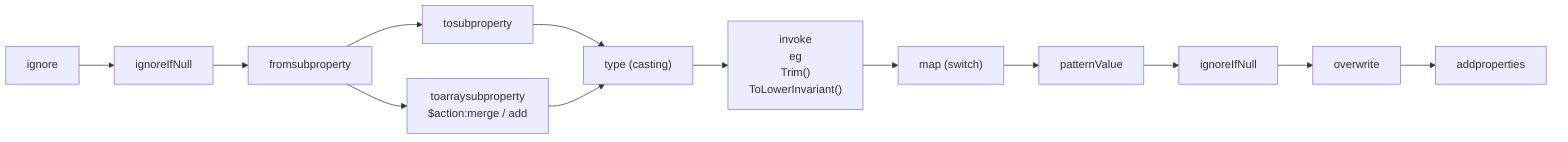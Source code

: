 graph LR
    ignore-->ignoreIfNull1
    ignoreIfNull1[ignoreIfNull]-->fromsubproperty
    fromsubproperty-->tosubproperty
    fromsubproperty-->toarraysubproperty[toarraysubproperty<br/>$action:merge / add]
    tosubproperty-->type["type (casting)"]
    toarraysubproperty-->type
    type-->invoke["invoke<br />eg<br/> Trim()<br/> ToLowerInvariant()"]
    invoke-->map["map (switch)"]
    map-->patternValue
    patternValue-->ignoreIfNull2[ignoreIfNull]
    ignoreIfNull2-->overwrite
    overwrite-->addproperties
